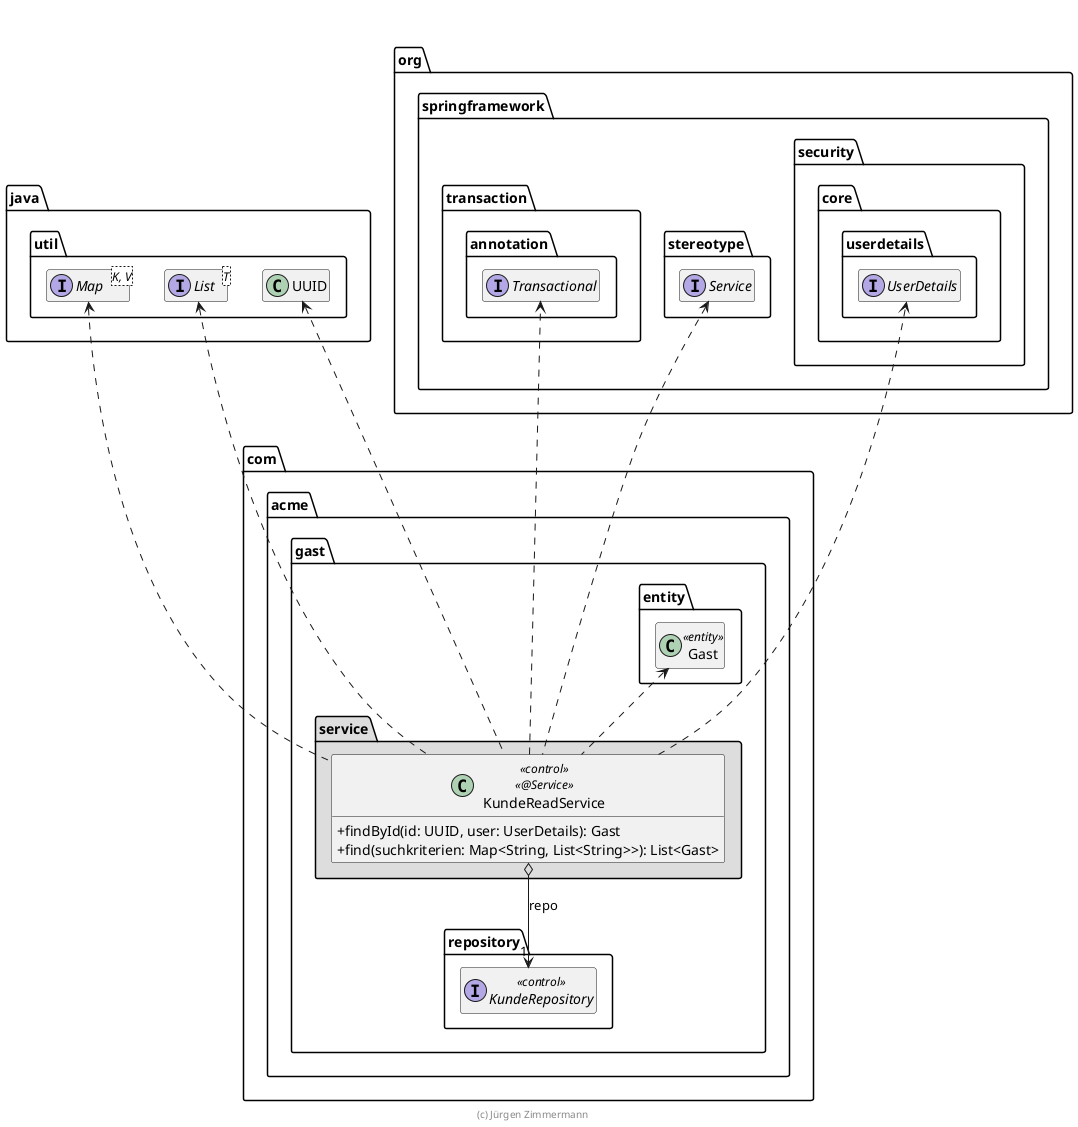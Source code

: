 ' Copyright (C) 2019 - present Juergen Zimmermann, Hochschule Karlsruhe
'
' This program is free software: you can redistribute it and/or modify
' it under the terms of the GNU General Public License as published by
' the Free Software Foundation, either version 3 of the License, or
' (at your option) any later version.
'
' This program is distributed in the hope that it will be useful,
' but WITHOUT ANY WARRANTY; without even the implied warranty of
' MERCHANTABILITY or FITNESS FOR A PARTICULAR PURPOSE.  See the
' GNU General Public License for more details.
'
' You should have received a copy of the GNU General Public License
' along with this program.  If not, see <https://www.gnu.org/licenses/>.
@startuml KundeService

skinparam classAttributeIconSize 0

package java.util {
    interface List<T>
    interface Map<K, V>
    class UUID
}

package org.springframework {
    package stereotype {
        interface Service
    }

    package transaction.annotation {
        interface Transactional
    }

    package security.core.userdetails {
        interface UserDetails
    }

    List .right[hidden].> UserDetails
}


package com.acme.gast {
    package entity {
        class Gast << entity >>

        Gast .up[hidden].> UUID
        Gast .up[hidden].> UserDetails
        Gast .up[hidden].> Service
        Gast .up[hidden].> Transactional
    }

    package repository {
        interface KundeRepository << control >>
    }

    package service #DDDDDD {
        class KundeReadService << control >> << @Service >> {
            + findById(id: UUID, user: UserDetails): Gast
            + find(suchkriterien: Map<String, List<String>>): List<Gast>
        }

        KundeReadService o--> "1" KundeRepository : repo
        KundeReadService .up.> Gast
        KundeReadService .up.> UUID
        KundeReadService .up.> List
        KundeReadService .up.> Map
        KundeReadService .up.> Service
        KundeReadService ..> Transactional
        KundeReadService ..> UserDetails
    }
}

hide empty members

footer (c) Jürgen Zimmermann

@enduml

